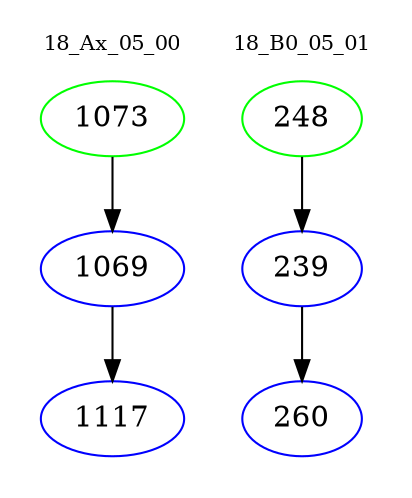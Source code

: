 digraph{
subgraph cluster_0 {
color = white
label = "18_Ax_05_00";
fontsize=10;
T0_1073 [label="1073", color="green"]
T0_1073 -> T0_1069 [color="black"]
T0_1069 [label="1069", color="blue"]
T0_1069 -> T0_1117 [color="black"]
T0_1117 [label="1117", color="blue"]
}
subgraph cluster_1 {
color = white
label = "18_B0_05_01";
fontsize=10;
T1_248 [label="248", color="green"]
T1_248 -> T1_239 [color="black"]
T1_239 [label="239", color="blue"]
T1_239 -> T1_260 [color="black"]
T1_260 [label="260", color="blue"]
}
}
